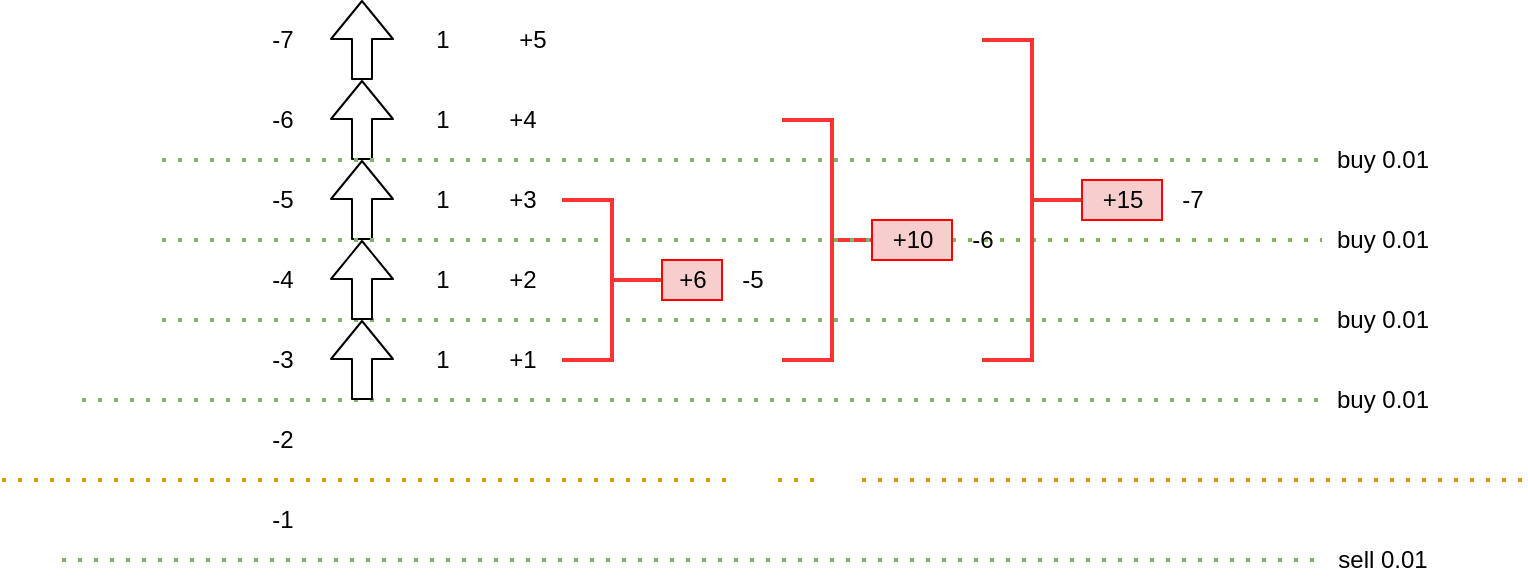 <mxfile version="14.6.6" type="github">
  <diagram id="RT4xvICL4JvvZV69DqRp" name="Page-1">
    <mxGraphModel dx="942" dy="583" grid="1" gridSize="10" guides="1" tooltips="1" connect="1" arrows="1" fold="1" page="1" pageScale="1" pageWidth="827" pageHeight="1169" math="0" shadow="0">
      <root>
        <mxCell id="0" />
        <mxCell id="1" parent="0" />
        <mxCell id="iw2S-FblbgPkUxm1VN7O-1" value="" style="endArrow=none;dashed=1;html=1;dashPattern=1 3;strokeWidth=2;fillColor=#d5e8d4;strokeColor=#82b366;startArrow=none;" edge="1" parent="1" source="iw2S-FblbgPkUxm1VN7O-8">
          <mxGeometry width="50" height="50" relative="1" as="geometry">
            <mxPoint x="120" y="360" as="sourcePoint" />
            <mxPoint x="760" y="360" as="targetPoint" />
          </mxGeometry>
        </mxCell>
        <mxCell id="iw2S-FblbgPkUxm1VN7O-2" value="" style="endArrow=none;dashed=1;html=1;dashPattern=1 3;strokeWidth=2;fillColor=#ffe6cc;strokeColor=#d79b00;startArrow=none;" edge="1" parent="1">
          <mxGeometry width="50" height="50" relative="1" as="geometry">
            <mxPoint x="470" y="400" as="sourcePoint" />
            <mxPoint x="800" y="400" as="targetPoint" />
          </mxGeometry>
        </mxCell>
        <mxCell id="iw2S-FblbgPkUxm1VN7O-3" value="" style="endArrow=none;dashed=1;html=1;dashPattern=1 3;strokeWidth=2;fillColor=#d5e8d4;strokeColor=#82b366;startArrow=none;" edge="1" parent="1" source="iw2S-FblbgPkUxm1VN7O-14">
          <mxGeometry width="50" height="50" relative="1" as="geometry">
            <mxPoint x="120" y="440" as="sourcePoint" />
            <mxPoint x="760" y="440" as="targetPoint" />
          </mxGeometry>
        </mxCell>
        <mxCell id="iw2S-FblbgPkUxm1VN7O-5" value="" style="endArrow=none;dashed=1;html=1;dashPattern=1 3;strokeWidth=2;fillColor=#d5e8d4;strokeColor=#82b366;startArrow=none;" edge="1" parent="1" source="iw2S-FblbgPkUxm1VN7O-10">
          <mxGeometry width="50" height="50" relative="1" as="geometry">
            <mxPoint x="120" y="320" as="sourcePoint" />
            <mxPoint x="760" y="320" as="targetPoint" />
          </mxGeometry>
        </mxCell>
        <mxCell id="iw2S-FblbgPkUxm1VN7O-6" value="" style="endArrow=none;dashed=1;html=1;dashPattern=1 3;strokeWidth=2;fillColor=#d5e8d4;strokeColor=#82b366;startArrow=none;" edge="1" parent="1" source="iw2S-FblbgPkUxm1VN7O-12">
          <mxGeometry width="50" height="50" relative="1" as="geometry">
            <mxPoint x="120" y="280" as="sourcePoint" />
            <mxPoint x="760" y="280" as="targetPoint" />
          </mxGeometry>
        </mxCell>
        <mxCell id="iw2S-FblbgPkUxm1VN7O-7" value="" style="endArrow=none;dashed=1;html=1;dashPattern=1 3;strokeWidth=2;fillColor=#d5e8d4;strokeColor=#82b366;startArrow=none;" edge="1" parent="1" source="iw2S-FblbgPkUxm1VN7O-46">
          <mxGeometry width="50" height="50" relative="1" as="geometry">
            <mxPoint x="120" y="240" as="sourcePoint" />
            <mxPoint x="760" y="240" as="targetPoint" />
          </mxGeometry>
        </mxCell>
        <mxCell id="iw2S-FblbgPkUxm1VN7O-8" value="buy 0.01" style="text;html=1;resizable=0;autosize=1;align=center;verticalAlign=middle;points=[];fillColor=none;strokeColor=none;rounded=0;" vertex="1" parent="1">
          <mxGeometry x="700" y="350" width="60" height="20" as="geometry" />
        </mxCell>
        <mxCell id="iw2S-FblbgPkUxm1VN7O-9" value="" style="endArrow=none;dashed=1;html=1;dashPattern=1 3;strokeWidth=2;fillColor=#d5e8d4;strokeColor=#82b366;" edge="1" parent="1" target="iw2S-FblbgPkUxm1VN7O-8">
          <mxGeometry width="50" height="50" relative="1" as="geometry">
            <mxPoint x="80" y="360" as="sourcePoint" />
            <mxPoint x="680" y="360" as="targetPoint" />
          </mxGeometry>
        </mxCell>
        <mxCell id="iw2S-FblbgPkUxm1VN7O-10" value="buy 0.01" style="text;html=1;resizable=0;autosize=1;align=center;verticalAlign=middle;points=[];fillColor=none;strokeColor=none;rounded=0;" vertex="1" parent="1">
          <mxGeometry x="700" y="310" width="60" height="20" as="geometry" />
        </mxCell>
        <mxCell id="iw2S-FblbgPkUxm1VN7O-11" value="" style="endArrow=none;dashed=1;html=1;dashPattern=1 3;strokeWidth=2;fillColor=#d5e8d4;strokeColor=#82b366;" edge="1" parent="1" target="iw2S-FblbgPkUxm1VN7O-10">
          <mxGeometry width="50" height="50" relative="1" as="geometry">
            <mxPoint x="120" y="320" as="sourcePoint" />
            <mxPoint x="680" y="320" as="targetPoint" />
          </mxGeometry>
        </mxCell>
        <mxCell id="iw2S-FblbgPkUxm1VN7O-12" value="buy 0.01" style="text;html=1;resizable=0;autosize=1;align=center;verticalAlign=middle;points=[];fillColor=none;strokeColor=none;rounded=0;" vertex="1" parent="1">
          <mxGeometry x="700" y="270" width="60" height="20" as="geometry" />
        </mxCell>
        <mxCell id="iw2S-FblbgPkUxm1VN7O-13" value="" style="endArrow=none;dashed=1;html=1;dashPattern=1 3;strokeWidth=2;fillColor=#d5e8d4;strokeColor=#82b366;startArrow=none;" edge="1" parent="1" source="iw2S-FblbgPkUxm1VN7O-39" target="iw2S-FblbgPkUxm1VN7O-12">
          <mxGeometry width="50" height="50" relative="1" as="geometry">
            <mxPoint x="120" y="280" as="sourcePoint" />
            <mxPoint x="680" y="280" as="targetPoint" />
          </mxGeometry>
        </mxCell>
        <mxCell id="iw2S-FblbgPkUxm1VN7O-14" value="sell 0.01" style="text;html=1;resizable=0;autosize=1;align=center;verticalAlign=middle;points=[];fillColor=none;strokeColor=none;rounded=0;" vertex="1" parent="1">
          <mxGeometry x="700" y="430" width="60" height="20" as="geometry" />
        </mxCell>
        <mxCell id="iw2S-FblbgPkUxm1VN7O-15" value="" style="endArrow=none;dashed=1;html=1;dashPattern=1 3;strokeWidth=2;fillColor=#d5e8d4;strokeColor=#82b366;" edge="1" parent="1" target="iw2S-FblbgPkUxm1VN7O-14">
          <mxGeometry width="50" height="50" relative="1" as="geometry">
            <mxPoint x="70" y="440" as="sourcePoint" />
            <mxPoint x="680" y="440" as="targetPoint" />
          </mxGeometry>
        </mxCell>
        <mxCell id="iw2S-FblbgPkUxm1VN7O-16" value="1" style="text;html=1;resizable=0;autosize=1;align=center;verticalAlign=middle;points=[];fillColor=none;strokeColor=none;rounded=0;" vertex="1" parent="1">
          <mxGeometry x="250" y="330" width="20" height="20" as="geometry" />
        </mxCell>
        <mxCell id="iw2S-FblbgPkUxm1VN7O-17" value="1" style="text;html=1;resizable=0;autosize=1;align=center;verticalAlign=middle;points=[];fillColor=none;strokeColor=none;rounded=0;" vertex="1" parent="1">
          <mxGeometry x="250" y="290" width="20" height="20" as="geometry" />
        </mxCell>
        <mxCell id="iw2S-FblbgPkUxm1VN7O-18" value="1" style="text;html=1;resizable=0;autosize=1;align=center;verticalAlign=middle;points=[];fillColor=none;strokeColor=none;rounded=0;" vertex="1" parent="1">
          <mxGeometry x="250" y="250" width="20" height="20" as="geometry" />
        </mxCell>
        <mxCell id="iw2S-FblbgPkUxm1VN7O-19" value="" style="shape=flexArrow;endArrow=classic;html=1;" edge="1" parent="1">
          <mxGeometry width="50" height="50" relative="1" as="geometry">
            <mxPoint x="220" y="360" as="sourcePoint" />
            <mxPoint x="220" y="320" as="targetPoint" />
          </mxGeometry>
        </mxCell>
        <mxCell id="iw2S-FblbgPkUxm1VN7O-20" value="" style="shape=flexArrow;endArrow=classic;html=1;" edge="1" parent="1">
          <mxGeometry width="50" height="50" relative="1" as="geometry">
            <mxPoint x="220" y="320" as="sourcePoint" />
            <mxPoint x="220" y="280" as="targetPoint" />
          </mxGeometry>
        </mxCell>
        <mxCell id="iw2S-FblbgPkUxm1VN7O-21" value="" style="shape=flexArrow;endArrow=classic;html=1;" edge="1" parent="1">
          <mxGeometry width="50" height="50" relative="1" as="geometry">
            <mxPoint x="220" y="280" as="sourcePoint" />
            <mxPoint x="220" y="240" as="targetPoint" />
          </mxGeometry>
        </mxCell>
        <mxCell id="iw2S-FblbgPkUxm1VN7O-22" value="+2&lt;br&gt;" style="text;html=1;resizable=0;autosize=1;align=center;verticalAlign=middle;points=[];fillColor=none;strokeColor=none;rounded=0;" vertex="1" parent="1">
          <mxGeometry x="285" y="290" width="30" height="20" as="geometry" />
        </mxCell>
        <mxCell id="iw2S-FblbgPkUxm1VN7O-23" value="-1" style="text;html=1;resizable=0;autosize=1;align=center;verticalAlign=middle;points=[];fillColor=none;strokeColor=none;rounded=0;" vertex="1" parent="1">
          <mxGeometry x="165" y="410" width="30" height="20" as="geometry" />
        </mxCell>
        <mxCell id="iw2S-FblbgPkUxm1VN7O-24" value="-2&lt;br&gt;" style="text;html=1;resizable=0;autosize=1;align=center;verticalAlign=middle;points=[];fillColor=none;strokeColor=none;rounded=0;" vertex="1" parent="1">
          <mxGeometry x="165" y="370" width="30" height="20" as="geometry" />
        </mxCell>
        <mxCell id="iw2S-FblbgPkUxm1VN7O-25" value="-3" style="text;html=1;resizable=0;autosize=1;align=center;verticalAlign=middle;points=[];fillColor=none;strokeColor=none;rounded=0;" vertex="1" parent="1">
          <mxGeometry x="165" y="330" width="30" height="20" as="geometry" />
        </mxCell>
        <mxCell id="iw2S-FblbgPkUxm1VN7O-26" value="-4" style="text;html=1;resizable=0;autosize=1;align=center;verticalAlign=middle;points=[];fillColor=none;strokeColor=none;rounded=0;" vertex="1" parent="1">
          <mxGeometry x="165" y="290" width="30" height="20" as="geometry" />
        </mxCell>
        <mxCell id="iw2S-FblbgPkUxm1VN7O-27" value="-5&lt;br&gt;" style="text;html=1;resizable=0;autosize=1;align=center;verticalAlign=middle;points=[];fillColor=none;strokeColor=none;rounded=0;" vertex="1" parent="1">
          <mxGeometry x="165" y="250" width="30" height="20" as="geometry" />
        </mxCell>
        <mxCell id="iw2S-FblbgPkUxm1VN7O-28" value="+4" style="text;html=1;resizable=0;autosize=1;align=center;verticalAlign=middle;points=[];fillColor=none;strokeColor=none;rounded=0;" vertex="1" parent="1">
          <mxGeometry x="285" y="210" width="30" height="20" as="geometry" />
        </mxCell>
        <mxCell id="iw2S-FblbgPkUxm1VN7O-29" value="+1&lt;br&gt;" style="text;html=1;resizable=0;autosize=1;align=center;verticalAlign=middle;points=[];fillColor=none;strokeColor=none;rounded=0;" vertex="1" parent="1">
          <mxGeometry x="285" y="330" width="30" height="20" as="geometry" />
        </mxCell>
        <mxCell id="iw2S-FblbgPkUxm1VN7O-31" value="" style="endArrow=none;dashed=1;html=1;dashPattern=1 3;strokeWidth=2;fillColor=#ffe6cc;strokeColor=#d79b00;startArrow=none;" edge="1" parent="1">
          <mxGeometry width="50" height="50" relative="1" as="geometry">
            <mxPoint x="428" y="400" as="sourcePoint" />
            <mxPoint x="450" y="400" as="targetPoint" />
          </mxGeometry>
        </mxCell>
        <mxCell id="iw2S-FblbgPkUxm1VN7O-33" value="" style="endArrow=none;dashed=1;html=1;dashPattern=1 3;strokeWidth=2;fillColor=#ffe6cc;strokeColor=#d79b00;" edge="1" parent="1">
          <mxGeometry width="50" height="50" relative="1" as="geometry">
            <mxPoint x="40" y="400" as="sourcePoint" />
            <mxPoint x="408" y="400" as="targetPoint" />
          </mxGeometry>
        </mxCell>
        <mxCell id="iw2S-FblbgPkUxm1VN7O-34" value="-6&lt;br&gt;" style="text;html=1;resizable=0;autosize=1;align=center;verticalAlign=middle;points=[];fillColor=none;strokeColor=none;rounded=0;" vertex="1" parent="1">
          <mxGeometry x="165" y="210" width="30" height="20" as="geometry" />
        </mxCell>
        <mxCell id="iw2S-FblbgPkUxm1VN7O-35" value="1" style="text;html=1;resizable=0;autosize=1;align=center;verticalAlign=middle;points=[];fillColor=none;strokeColor=none;rounded=0;" vertex="1" parent="1">
          <mxGeometry x="250" y="210" width="20" height="20" as="geometry" />
        </mxCell>
        <mxCell id="iw2S-FblbgPkUxm1VN7O-36" value="+3&lt;br&gt;" style="text;html=1;resizable=0;autosize=1;align=center;verticalAlign=middle;points=[];fillColor=none;strokeColor=none;rounded=0;" vertex="1" parent="1">
          <mxGeometry x="285" y="250" width="30" height="20" as="geometry" />
        </mxCell>
        <mxCell id="iw2S-FblbgPkUxm1VN7O-37" value="" style="strokeWidth=2;html=1;shape=mxgraph.flowchart.annotation_2;align=left;labelPosition=right;pointerEvents=1;rotation=-180;strokeColor=#FF3333;" vertex="1" parent="1">
          <mxGeometry x="430" y="220" width="50" height="120" as="geometry" />
        </mxCell>
        <mxCell id="iw2S-FblbgPkUxm1VN7O-38" value="" style="shape=flexArrow;endArrow=classic;html=1;" edge="1" parent="1">
          <mxGeometry width="50" height="50" relative="1" as="geometry">
            <mxPoint x="220" y="240" as="sourcePoint" />
            <mxPoint x="220" y="200" as="targetPoint" />
          </mxGeometry>
        </mxCell>
        <mxCell id="iw2S-FblbgPkUxm1VN7O-39" value="+10" style="text;html=1;resizable=0;autosize=1;align=center;verticalAlign=middle;points=[];fillColor=#f8cecc;rounded=0;strokeColor=#FF0000;" vertex="1" parent="1">
          <mxGeometry x="475" y="270" width="40" height="20" as="geometry" />
        </mxCell>
        <mxCell id="iw2S-FblbgPkUxm1VN7O-40" value="" style="endArrow=none;dashed=1;html=1;dashPattern=1 3;strokeWidth=2;fillColor=#d5e8d4;strokeColor=#82b366;" edge="1" parent="1" target="iw2S-FblbgPkUxm1VN7O-39">
          <mxGeometry width="50" height="50" relative="1" as="geometry">
            <mxPoint x="120" y="280" as="sourcePoint" />
            <mxPoint x="560" y="280" as="targetPoint" />
          </mxGeometry>
        </mxCell>
        <mxCell id="iw2S-FblbgPkUxm1VN7O-41" value="" style="strokeWidth=2;html=1;shape=mxgraph.flowchart.annotation_2;align=left;labelPosition=right;pointerEvents=1;rotation=-180;strokeColor=#FF3333;" vertex="1" parent="1">
          <mxGeometry x="320" y="260" width="50" height="80" as="geometry" />
        </mxCell>
        <mxCell id="iw2S-FblbgPkUxm1VN7O-42" value="+6" style="text;html=1;resizable=0;autosize=1;align=center;verticalAlign=middle;points=[];fillColor=#f8cecc;rounded=0;strokeColor=#FF0000;" vertex="1" parent="1">
          <mxGeometry x="370" y="290" width="30" height="20" as="geometry" />
        </mxCell>
        <mxCell id="iw2S-FblbgPkUxm1VN7O-43" value="-5&lt;br&gt;" style="text;html=1;resizable=0;autosize=1;align=center;verticalAlign=middle;points=[];fillColor=none;strokeColor=none;rounded=0;" vertex="1" parent="1">
          <mxGeometry x="400" y="290" width="30" height="20" as="geometry" />
        </mxCell>
        <mxCell id="iw2S-FblbgPkUxm1VN7O-45" value="-6&lt;br&gt;" style="text;html=1;resizable=0;autosize=1;align=center;verticalAlign=middle;points=[];fillColor=none;strokeColor=none;rounded=0;" vertex="1" parent="1">
          <mxGeometry x="515" y="270" width="30" height="20" as="geometry" />
        </mxCell>
        <mxCell id="iw2S-FblbgPkUxm1VN7O-46" value="buy 0.01" style="text;html=1;resizable=0;autosize=1;align=center;verticalAlign=middle;points=[];fillColor=none;strokeColor=none;rounded=0;" vertex="1" parent="1">
          <mxGeometry x="700" y="230" width="60" height="20" as="geometry" />
        </mxCell>
        <mxCell id="iw2S-FblbgPkUxm1VN7O-47" value="" style="endArrow=none;dashed=1;html=1;dashPattern=1 3;strokeWidth=2;fillColor=#d5e8d4;strokeColor=#82b366;" edge="1" parent="1" target="iw2S-FblbgPkUxm1VN7O-46">
          <mxGeometry width="50" height="50" relative="1" as="geometry">
            <mxPoint x="120" y="240" as="sourcePoint" />
            <mxPoint x="680" y="240" as="targetPoint" />
          </mxGeometry>
        </mxCell>
        <mxCell id="iw2S-FblbgPkUxm1VN7O-48" value="+5&lt;br&gt;" style="text;html=1;resizable=0;autosize=1;align=center;verticalAlign=middle;points=[];fillColor=none;strokeColor=none;rounded=0;" vertex="1" parent="1">
          <mxGeometry x="290" y="170" width="30" height="20" as="geometry" />
        </mxCell>
        <mxCell id="iw2S-FblbgPkUxm1VN7O-49" value="1" style="text;html=1;resizable=0;autosize=1;align=center;verticalAlign=middle;points=[];fillColor=none;strokeColor=none;rounded=0;" vertex="1" parent="1">
          <mxGeometry x="250" y="170" width="20" height="20" as="geometry" />
        </mxCell>
        <mxCell id="iw2S-FblbgPkUxm1VN7O-50" value="" style="shape=flexArrow;endArrow=classic;html=1;" edge="1" parent="1">
          <mxGeometry width="50" height="50" relative="1" as="geometry">
            <mxPoint x="220" y="200" as="sourcePoint" />
            <mxPoint x="220" y="160" as="targetPoint" />
          </mxGeometry>
        </mxCell>
        <mxCell id="iw2S-FblbgPkUxm1VN7O-51" value="-7&lt;br&gt;" style="text;html=1;resizable=0;autosize=1;align=center;verticalAlign=middle;points=[];fillColor=none;strokeColor=none;rounded=0;" vertex="1" parent="1">
          <mxGeometry x="165" y="170" width="30" height="20" as="geometry" />
        </mxCell>
        <mxCell id="iw2S-FblbgPkUxm1VN7O-52" value="" style="strokeWidth=2;html=1;shape=mxgraph.flowchart.annotation_2;align=left;labelPosition=right;pointerEvents=1;rotation=-180;strokeColor=#FF3333;" vertex="1" parent="1">
          <mxGeometry x="530" y="180" width="50" height="160" as="geometry" />
        </mxCell>
        <mxCell id="iw2S-FblbgPkUxm1VN7O-53" value="+15&lt;br&gt;" style="text;html=1;resizable=0;autosize=1;align=center;verticalAlign=middle;points=[];fillColor=#f8cecc;rounded=0;strokeColor=#FF0000;" vertex="1" parent="1">
          <mxGeometry x="580" y="250" width="40" height="20" as="geometry" />
        </mxCell>
        <mxCell id="iw2S-FblbgPkUxm1VN7O-55" value="-7&lt;br&gt;" style="text;html=1;resizable=0;autosize=1;align=center;verticalAlign=middle;points=[];fillColor=none;strokeColor=none;rounded=0;" vertex="1" parent="1">
          <mxGeometry x="620" y="250" width="30" height="20" as="geometry" />
        </mxCell>
      </root>
    </mxGraphModel>
  </diagram>
</mxfile>
